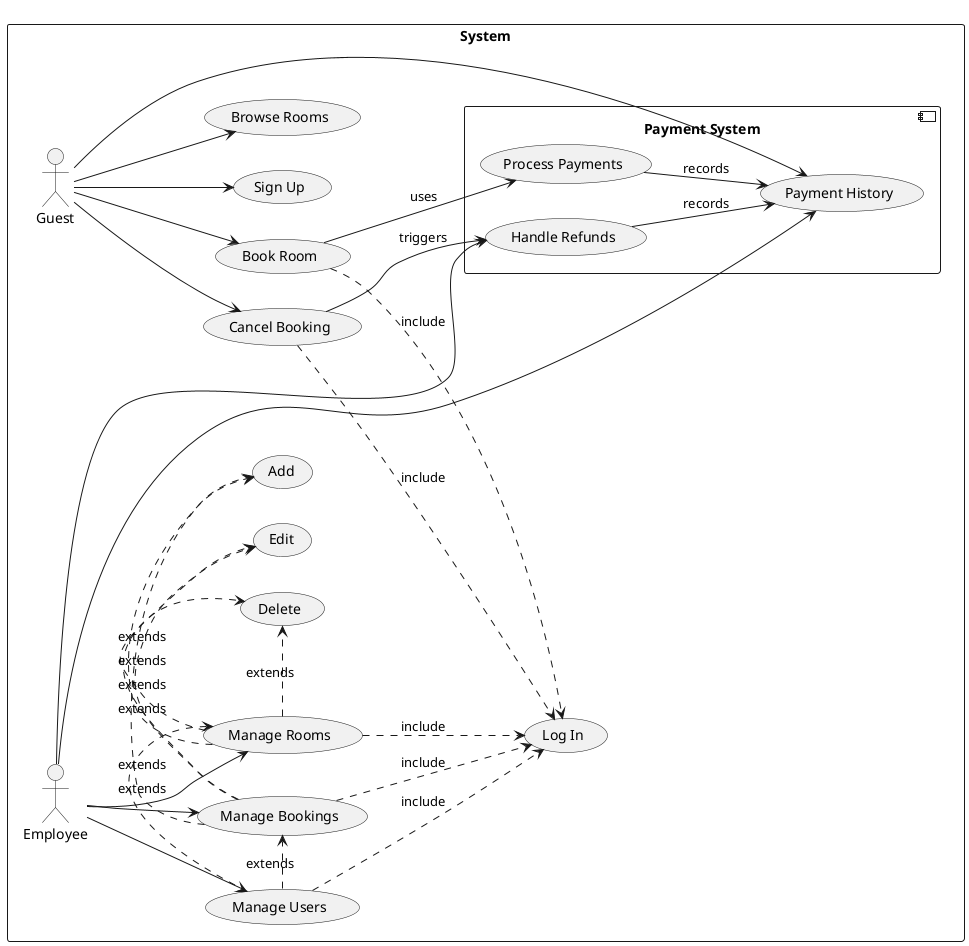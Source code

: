 @startuml
left to right direction
rectangle "System" {
    actor Guest
    actor Employee

    usecase "Sign Up" as UC1
    usecase "Browse Rooms" as UC2
    usecase "Book Room" as UC3
    usecase "Cancel Booking" as UC4
    usecase "Log In" as UC5

    usecase "Manage Users" as UC6
    usecase "Manage Rooms" as UC7
    usecase "Manage Bookings" as UC8

    usecase "Delete" as UC9
    usecase "Add" as UC10
    usecase "Edit" as UC11

    component "Payment System" as PS {
        usecase "Process Payments" as PS1
        usecase "Handle Refunds" as PS2
        usecase "Payment History" as PS3
    }

    Guest --> UC1
    Guest --> UC2
    Guest --> UC3
    Guest --> UC4
    Guest --> PS3

    Employee --> UC6
    Employee --> UC7
    Employee --> UC8
    Employee --> PS2
    Employee --> PS3

    UC3 ..> UC5 : include
    UC4 ..> UC5 : include
    UC6 ..> UC5 : include
    UC7 ..> UC5 : include
    UC8 ..> UC5 : include

    UC3 --> PS1 : uses
    UC4 --> PS2 : triggers
    PS1 --> PS3 : records
    PS2 --> PS3 : records

    UC6 .> UC7 : extends
    UC6 .> UC8 : extends

    UC7 .> UC9 : extends
    UC7 .> UC10 : extends
    UC7 .> UC11 : extends

    UC8 .> UC9 : extends
    UC8 .> UC10 : extends
    UC8 .> UC11 : extends
}
@enduml

